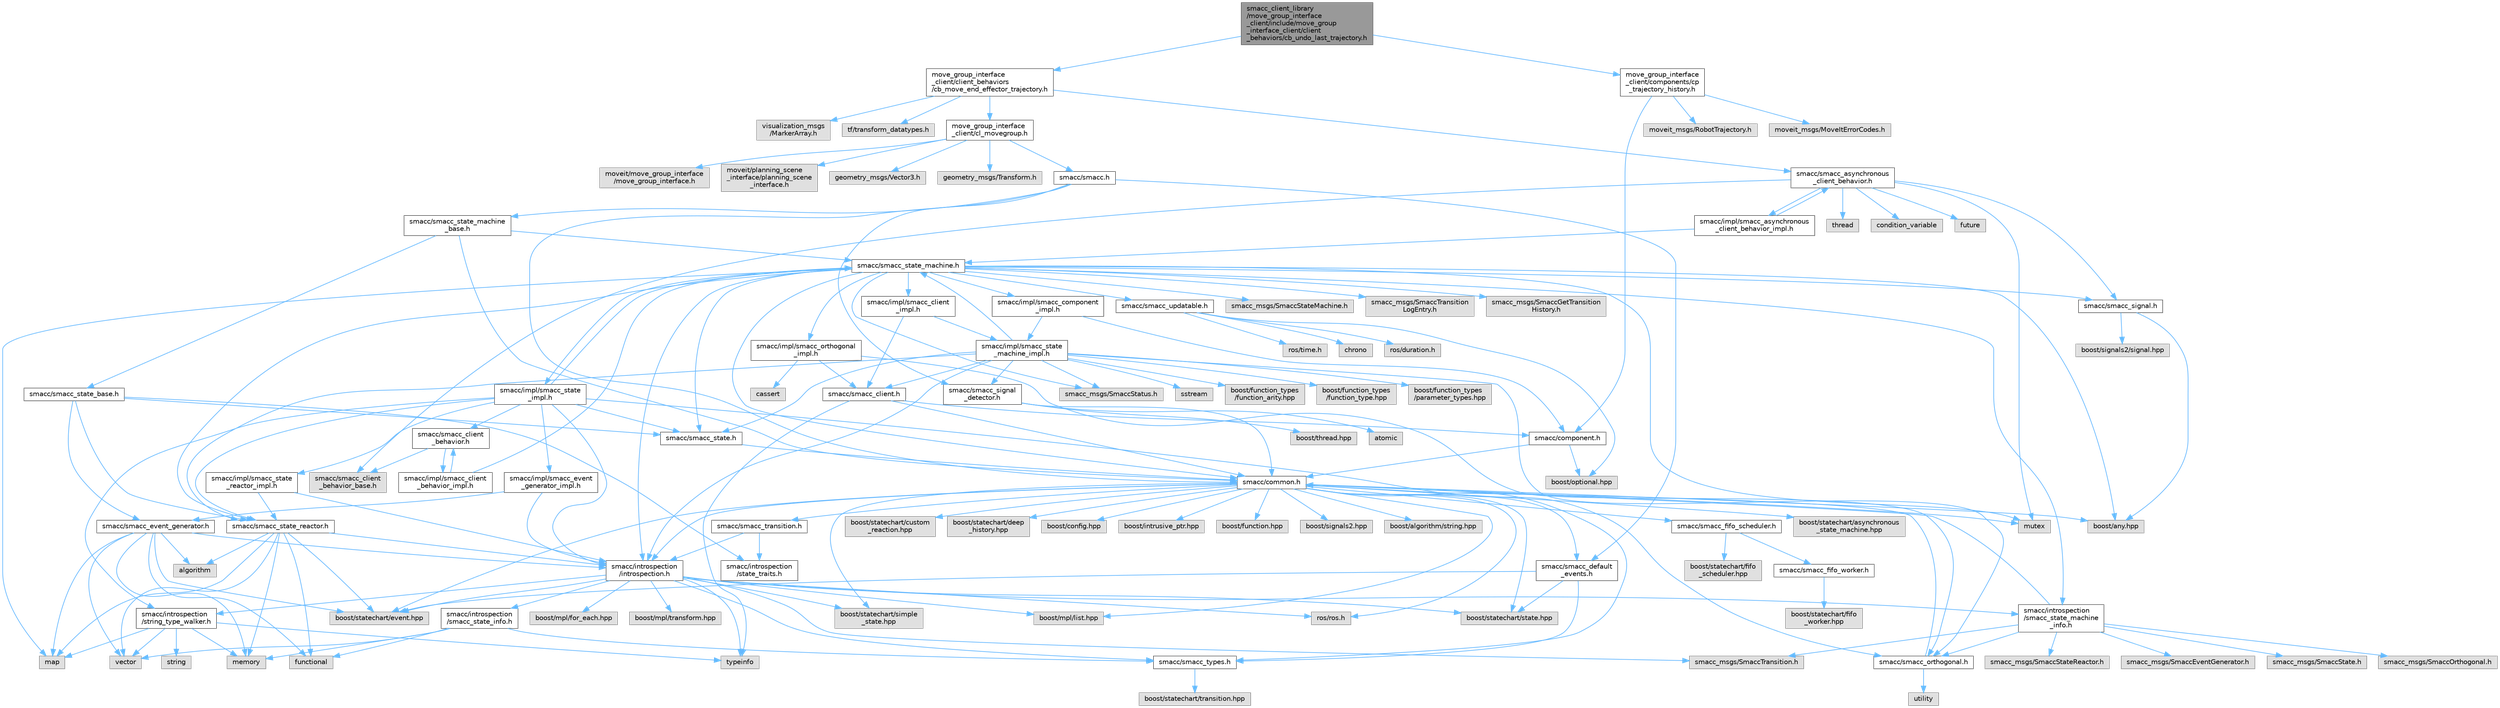 digraph "smacc_client_library/move_group_interface_client/include/move_group_interface_client/client_behaviors/cb_undo_last_trajectory.h"
{
 // LATEX_PDF_SIZE
  bgcolor="transparent";
  edge [fontname=Helvetica,fontsize=10,labelfontname=Helvetica,labelfontsize=10];
  node [fontname=Helvetica,fontsize=10,shape=box,height=0.2,width=0.4];
  Node1 [label="smacc_client_library\l/move_group_interface\l_client/include/move_group\l_interface_client/client\l_behaviors/cb_undo_last_trajectory.h",height=0.2,width=0.4,color="gray40", fillcolor="grey60", style="filled", fontcolor="black",tooltip=" "];
  Node1 -> Node2 [color="steelblue1",style="solid"];
  Node2 [label="move_group_interface\l_client/client_behaviors\l/cb_move_end_effector_trajectory.h",height=0.2,width=0.4,color="grey40", fillcolor="white", style="filled",URL="$cb__move__end__effector__trajectory_8h.html",tooltip=" "];
  Node2 -> Node3 [color="steelblue1",style="solid"];
  Node3 [label="smacc/smacc_asynchronous\l_client_behavior.h",height=0.2,width=0.4,color="grey40", fillcolor="white", style="filled",URL="$smacc__asynchronous__client__behavior_8h.html",tooltip=" "];
  Node3 -> Node4 [color="steelblue1",style="solid"];
  Node4 [label="smacc/smacc_client\l_behavior_base.h",height=0.2,width=0.4,color="grey60", fillcolor="#E0E0E0", style="filled",tooltip=" "];
  Node3 -> Node5 [color="steelblue1",style="solid"];
  Node5 [label="smacc/smacc_signal.h",height=0.2,width=0.4,color="grey40", fillcolor="white", style="filled",URL="$smacc__signal_8h.html",tooltip=" "];
  Node5 -> Node6 [color="steelblue1",style="solid"];
  Node6 [label="boost/signals2/signal.hpp",height=0.2,width=0.4,color="grey60", fillcolor="#E0E0E0", style="filled",tooltip=" "];
  Node5 -> Node7 [color="steelblue1",style="solid"];
  Node7 [label="boost/any.hpp",height=0.2,width=0.4,color="grey60", fillcolor="#E0E0E0", style="filled",tooltip=" "];
  Node3 -> Node8 [color="steelblue1",style="solid"];
  Node8 [label="thread",height=0.2,width=0.4,color="grey60", fillcolor="#E0E0E0", style="filled",tooltip=" "];
  Node3 -> Node9 [color="steelblue1",style="solid"];
  Node9 [label="condition_variable",height=0.2,width=0.4,color="grey60", fillcolor="#E0E0E0", style="filled",tooltip=" "];
  Node3 -> Node10 [color="steelblue1",style="solid"];
  Node10 [label="mutex",height=0.2,width=0.4,color="grey60", fillcolor="#E0E0E0", style="filled",tooltip=" "];
  Node3 -> Node11 [color="steelblue1",style="solid"];
  Node11 [label="future",height=0.2,width=0.4,color="grey60", fillcolor="#E0E0E0", style="filled",tooltip=" "];
  Node3 -> Node12 [color="steelblue1",style="solid"];
  Node12 [label="smacc/impl/smacc_asynchronous\l_client_behavior_impl.h",height=0.2,width=0.4,color="grey40", fillcolor="white", style="filled",URL="$smacc__asynchronous__client__behavior__impl_8h.html",tooltip=" "];
  Node12 -> Node3 [color="steelblue1",style="solid"];
  Node12 -> Node13 [color="steelblue1",style="solid"];
  Node13 [label="smacc/smacc_state_machine.h",height=0.2,width=0.4,color="grey40", fillcolor="white", style="filled",URL="$smacc__state__machine_8h.html",tooltip=" "];
  Node13 -> Node7 [color="steelblue1",style="solid"];
  Node13 -> Node14 [color="steelblue1",style="solid"];
  Node14 [label="map",height=0.2,width=0.4,color="grey60", fillcolor="#E0E0E0", style="filled",tooltip=" "];
  Node13 -> Node10 [color="steelblue1",style="solid"];
  Node13 -> Node15 [color="steelblue1",style="solid"];
  Node15 [label="smacc/common.h",height=0.2,width=0.4,color="grey40", fillcolor="white", style="filled",URL="$common_8h.html",tooltip=" "];
  Node15 -> Node16 [color="steelblue1",style="solid"];
  Node16 [label="boost/statechart/state.hpp",height=0.2,width=0.4,color="grey60", fillcolor="#E0E0E0", style="filled",tooltip=" "];
  Node15 -> Node17 [color="steelblue1",style="solid"];
  Node17 [label="boost/statechart/simple\l_state.hpp",height=0.2,width=0.4,color="grey60", fillcolor="#E0E0E0", style="filled",tooltip=" "];
  Node15 -> Node18 [color="steelblue1",style="solid"];
  Node18 [label="boost/statechart/event.hpp",height=0.2,width=0.4,color="grey60", fillcolor="#E0E0E0", style="filled",tooltip=" "];
  Node15 -> Node19 [color="steelblue1",style="solid"];
  Node19 [label="boost/statechart/asynchronous\l_state_machine.hpp",height=0.2,width=0.4,color="grey60", fillcolor="#E0E0E0", style="filled",tooltip=" "];
  Node15 -> Node20 [color="steelblue1",style="solid"];
  Node20 [label="boost/statechart/custom\l_reaction.hpp",height=0.2,width=0.4,color="grey60", fillcolor="#E0E0E0", style="filled",tooltip=" "];
  Node15 -> Node21 [color="steelblue1",style="solid"];
  Node21 [label="boost/statechart/deep\l_history.hpp",height=0.2,width=0.4,color="grey60", fillcolor="#E0E0E0", style="filled",tooltip=" "];
  Node15 -> Node22 [color="steelblue1",style="solid"];
  Node22 [label="boost/config.hpp",height=0.2,width=0.4,color="grey60", fillcolor="#E0E0E0", style="filled",tooltip=" "];
  Node15 -> Node23 [color="steelblue1",style="solid"];
  Node23 [label="boost/intrusive_ptr.hpp",height=0.2,width=0.4,color="grey60", fillcolor="#E0E0E0", style="filled",tooltip=" "];
  Node15 -> Node24 [color="steelblue1",style="solid"];
  Node24 [label="boost/function.hpp",height=0.2,width=0.4,color="grey60", fillcolor="#E0E0E0", style="filled",tooltip=" "];
  Node15 -> Node25 [color="steelblue1",style="solid"];
  Node25 [label="boost/signals2.hpp",height=0.2,width=0.4,color="grey60", fillcolor="#E0E0E0", style="filled",tooltip=" "];
  Node15 -> Node26 [color="steelblue1",style="solid"];
  Node26 [label="boost/mpl/list.hpp",height=0.2,width=0.4,color="grey60", fillcolor="#E0E0E0", style="filled",tooltip=" "];
  Node15 -> Node7 [color="steelblue1",style="solid"];
  Node15 -> Node27 [color="steelblue1",style="solid"];
  Node27 [label="boost/algorithm/string.hpp",height=0.2,width=0.4,color="grey60", fillcolor="#E0E0E0", style="filled",tooltip=" "];
  Node15 -> Node10 [color="steelblue1",style="solid"];
  Node15 -> Node28 [color="steelblue1",style="solid"];
  Node28 [label="ros/ros.h",height=0.2,width=0.4,color="grey60", fillcolor="#E0E0E0", style="filled",tooltip=" "];
  Node15 -> Node29 [color="steelblue1",style="solid"];
  Node29 [label="smacc/smacc_fifo_scheduler.h",height=0.2,width=0.4,color="grey40", fillcolor="white", style="filled",URL="$smacc__fifo__scheduler_8h.html",tooltip=" "];
  Node29 -> Node30 [color="steelblue1",style="solid"];
  Node30 [label="boost/statechart/fifo\l_scheduler.hpp",height=0.2,width=0.4,color="grey60", fillcolor="#E0E0E0", style="filled",tooltip=" "];
  Node29 -> Node31 [color="steelblue1",style="solid"];
  Node31 [label="smacc/smacc_fifo_worker.h",height=0.2,width=0.4,color="grey40", fillcolor="white", style="filled",URL="$smacc__fifo__worker_8h.html",tooltip=" "];
  Node31 -> Node32 [color="steelblue1",style="solid"];
  Node32 [label="boost/statechart/fifo\l_worker.hpp",height=0.2,width=0.4,color="grey60", fillcolor="#E0E0E0", style="filled",tooltip=" "];
  Node15 -> Node33 [color="steelblue1",style="solid"];
  Node33 [label="smacc/smacc_types.h",height=0.2,width=0.4,color="grey40", fillcolor="white", style="filled",URL="$smacc__types_8h.html",tooltip=" "];
  Node33 -> Node34 [color="steelblue1",style="solid"];
  Node34 [label="boost/statechart/transition.hpp",height=0.2,width=0.4,color="grey60", fillcolor="#E0E0E0", style="filled",tooltip=" "];
  Node15 -> Node35 [color="steelblue1",style="solid"];
  Node35 [label="smacc/introspection\l/introspection.h",height=0.2,width=0.4,color="grey40", fillcolor="white", style="filled",URL="$introspection_8h.html",tooltip=" "];
  Node35 -> Node16 [color="steelblue1",style="solid"];
  Node35 -> Node17 [color="steelblue1",style="solid"];
  Node35 -> Node18 [color="steelblue1",style="solid"];
  Node35 -> Node28 [color="steelblue1",style="solid"];
  Node35 -> Node36 [color="steelblue1",style="solid"];
  Node36 [label="typeinfo",height=0.2,width=0.4,color="grey60", fillcolor="#E0E0E0", style="filled",tooltip=" "];
  Node35 -> Node26 [color="steelblue1",style="solid"];
  Node35 -> Node37 [color="steelblue1",style="solid"];
  Node37 [label="boost/mpl/for_each.hpp",height=0.2,width=0.4,color="grey60", fillcolor="#E0E0E0", style="filled",tooltip=" "];
  Node35 -> Node38 [color="steelblue1",style="solid"];
  Node38 [label="boost/mpl/transform.hpp",height=0.2,width=0.4,color="grey60", fillcolor="#E0E0E0", style="filled",tooltip=" "];
  Node35 -> Node33 [color="steelblue1",style="solid"];
  Node35 -> Node39 [color="steelblue1",style="solid"];
  Node39 [label="smacc/introspection\l/string_type_walker.h",height=0.2,width=0.4,color="grey40", fillcolor="white", style="filled",URL="$string__type__walker_8h.html",tooltip=" "];
  Node39 -> Node40 [color="steelblue1",style="solid"];
  Node40 [label="string",height=0.2,width=0.4,color="grey60", fillcolor="#E0E0E0", style="filled",tooltip=" "];
  Node39 -> Node41 [color="steelblue1",style="solid"];
  Node41 [label="memory",height=0.2,width=0.4,color="grey60", fillcolor="#E0E0E0", style="filled",tooltip=" "];
  Node39 -> Node42 [color="steelblue1",style="solid"];
  Node42 [label="vector",height=0.2,width=0.4,color="grey60", fillcolor="#E0E0E0", style="filled",tooltip=" "];
  Node39 -> Node36 [color="steelblue1",style="solid"];
  Node39 -> Node14 [color="steelblue1",style="solid"];
  Node35 -> Node43 [color="steelblue1",style="solid"];
  Node43 [label="smacc/introspection\l/smacc_state_info.h",height=0.2,width=0.4,color="grey40", fillcolor="white", style="filled",URL="$smacc__state__info_8h.html",tooltip=" "];
  Node43 -> Node41 [color="steelblue1",style="solid"];
  Node43 -> Node44 [color="steelblue1",style="solid"];
  Node44 [label="functional",height=0.2,width=0.4,color="grey60", fillcolor="#E0E0E0", style="filled",tooltip=" "];
  Node43 -> Node42 [color="steelblue1",style="solid"];
  Node43 -> Node33 [color="steelblue1",style="solid"];
  Node35 -> Node45 [color="steelblue1",style="solid"];
  Node45 [label="smacc_msgs/SmaccTransition.h",height=0.2,width=0.4,color="grey60", fillcolor="#E0E0E0", style="filled",tooltip=" "];
  Node35 -> Node46 [color="steelblue1",style="solid"];
  Node46 [label="smacc/introspection\l/smacc_state_machine\l_info.h",height=0.2,width=0.4,color="grey40", fillcolor="white", style="filled",URL="$smacc__state__machine__info_8h.html",tooltip=" "];
  Node46 -> Node15 [color="steelblue1",style="solid"];
  Node46 -> Node47 [color="steelblue1",style="solid"];
  Node47 [label="smacc/smacc_orthogonal.h",height=0.2,width=0.4,color="grey40", fillcolor="white", style="filled",URL="$smacc__orthogonal_8h.html",tooltip=" "];
  Node47 -> Node15 [color="steelblue1",style="solid"];
  Node47 -> Node48 [color="steelblue1",style="solid"];
  Node48 [label="utility",height=0.2,width=0.4,color="grey60", fillcolor="#E0E0E0", style="filled",tooltip=" "];
  Node46 -> Node49 [color="steelblue1",style="solid"];
  Node49 [label="smacc_msgs/SmaccState.h",height=0.2,width=0.4,color="grey60", fillcolor="#E0E0E0", style="filled",tooltip=" "];
  Node46 -> Node45 [color="steelblue1",style="solid"];
  Node46 -> Node50 [color="steelblue1",style="solid"];
  Node50 [label="smacc_msgs/SmaccOrthogonal.h",height=0.2,width=0.4,color="grey60", fillcolor="#E0E0E0", style="filled",tooltip=" "];
  Node46 -> Node51 [color="steelblue1",style="solid"];
  Node51 [label="smacc_msgs/SmaccStateReactor.h",height=0.2,width=0.4,color="grey60", fillcolor="#E0E0E0", style="filled",tooltip=" "];
  Node46 -> Node52 [color="steelblue1",style="solid"];
  Node52 [label="smacc_msgs/SmaccEventGenerator.h",height=0.2,width=0.4,color="grey60", fillcolor="#E0E0E0", style="filled",tooltip=" "];
  Node15 -> Node53 [color="steelblue1",style="solid"];
  Node53 [label="smacc/smacc_default\l_events.h",height=0.2,width=0.4,color="grey40", fillcolor="white", style="filled",URL="$smacc__default__events_8h.html",tooltip=" "];
  Node53 -> Node16 [color="steelblue1",style="solid"];
  Node53 -> Node18 [color="steelblue1",style="solid"];
  Node53 -> Node33 [color="steelblue1",style="solid"];
  Node15 -> Node54 [color="steelblue1",style="solid"];
  Node54 [label="smacc/smacc_transition.h",height=0.2,width=0.4,color="grey40", fillcolor="white", style="filled",URL="$smacc__transition_8h.html",tooltip=" "];
  Node54 -> Node35 [color="steelblue1",style="solid"];
  Node54 -> Node55 [color="steelblue1",style="solid"];
  Node55 [label="smacc/introspection\l/state_traits.h",height=0.2,width=0.4,color="grey40", fillcolor="white", style="filled",URL="$state__traits_8h.html",tooltip=" "];
  Node13 -> Node35 [color="steelblue1",style="solid"];
  Node13 -> Node46 [color="steelblue1",style="solid"];
  Node13 -> Node56 [color="steelblue1",style="solid"];
  Node56 [label="smacc/smacc_updatable.h",height=0.2,width=0.4,color="grey40", fillcolor="white", style="filled",URL="$smacc__updatable_8h.html",tooltip=" "];
  Node56 -> Node57 [color="steelblue1",style="solid"];
  Node57 [label="chrono",height=0.2,width=0.4,color="grey60", fillcolor="#E0E0E0", style="filled",tooltip=" "];
  Node56 -> Node58 [color="steelblue1",style="solid"];
  Node58 [label="boost/optional.hpp",height=0.2,width=0.4,color="grey60", fillcolor="#E0E0E0", style="filled",tooltip=" "];
  Node56 -> Node59 [color="steelblue1",style="solid"];
  Node59 [label="ros/duration.h",height=0.2,width=0.4,color="grey60", fillcolor="#E0E0E0", style="filled",tooltip=" "];
  Node56 -> Node60 [color="steelblue1",style="solid"];
  Node60 [label="ros/time.h",height=0.2,width=0.4,color="grey60", fillcolor="#E0E0E0", style="filled",tooltip=" "];
  Node13 -> Node5 [color="steelblue1",style="solid"];
  Node13 -> Node61 [color="steelblue1",style="solid"];
  Node61 [label="smacc_msgs/SmaccStateMachine.h",height=0.2,width=0.4,color="grey60", fillcolor="#E0E0E0", style="filled",tooltip=" "];
  Node13 -> Node62 [color="steelblue1",style="solid"];
  Node62 [label="smacc_msgs/SmaccTransition\lLogEntry.h",height=0.2,width=0.4,color="grey60", fillcolor="#E0E0E0", style="filled",tooltip=" "];
  Node13 -> Node63 [color="steelblue1",style="solid"];
  Node63 [label="smacc_msgs/SmaccStatus.h",height=0.2,width=0.4,color="grey60", fillcolor="#E0E0E0", style="filled",tooltip=" "];
  Node13 -> Node64 [color="steelblue1",style="solid"];
  Node64 [label="smacc_msgs/SmaccGetTransition\lHistory.h",height=0.2,width=0.4,color="grey60", fillcolor="#E0E0E0", style="filled",tooltip=" "];
  Node13 -> Node65 [color="steelblue1",style="solid"];
  Node65 [label="smacc/smacc_state.h",height=0.2,width=0.4,color="grey40", fillcolor="white", style="filled",URL="$smacc__state_8h.html",tooltip=" "];
  Node65 -> Node15 [color="steelblue1",style="solid"];
  Node13 -> Node66 [color="steelblue1",style="solid"];
  Node66 [label="smacc/smacc_state_reactor.h",height=0.2,width=0.4,color="grey40", fillcolor="white", style="filled",URL="$smacc__state__reactor_8h.html",tooltip=" "];
  Node66 -> Node44 [color="steelblue1",style="solid"];
  Node66 -> Node41 [color="steelblue1",style="solid"];
  Node66 -> Node42 [color="steelblue1",style="solid"];
  Node66 -> Node67 [color="steelblue1",style="solid"];
  Node67 [label="algorithm",height=0.2,width=0.4,color="grey60", fillcolor="#E0E0E0", style="filled",tooltip=" "];
  Node66 -> Node35 [color="steelblue1",style="solid"];
  Node66 -> Node18 [color="steelblue1",style="solid"];
  Node66 -> Node14 [color="steelblue1",style="solid"];
  Node13 -> Node68 [color="steelblue1",style="solid"];
  Node68 [label="smacc/impl/smacc_state\l_impl.h",height=0.2,width=0.4,color="grey40", fillcolor="white", style="filled",URL="$smacc__state__impl_8h.html",tooltip=" "];
  Node68 -> Node65 [color="steelblue1",style="solid"];
  Node68 -> Node47 [color="steelblue1",style="solid"];
  Node68 -> Node69 [color="steelblue1",style="solid"];
  Node69 [label="smacc/smacc_client\l_behavior.h",height=0.2,width=0.4,color="grey40", fillcolor="white", style="filled",URL="$smacc__client__behavior_8h.html",tooltip=" "];
  Node69 -> Node4 [color="steelblue1",style="solid"];
  Node69 -> Node70 [color="steelblue1",style="solid"];
  Node70 [label="smacc/impl/smacc_client\l_behavior_impl.h",height=0.2,width=0.4,color="grey40", fillcolor="white", style="filled",URL="$smacc__client__behavior__impl_8h.html",tooltip=" "];
  Node70 -> Node69 [color="steelblue1",style="solid"];
  Node70 -> Node13 [color="steelblue1",style="solid"];
  Node68 -> Node35 [color="steelblue1",style="solid"];
  Node68 -> Node66 [color="steelblue1",style="solid"];
  Node68 -> Node39 [color="steelblue1",style="solid"];
  Node68 -> Node13 [color="steelblue1",style="solid"];
  Node68 -> Node71 [color="steelblue1",style="solid"];
  Node71 [label="smacc/impl/smacc_state\l_reactor_impl.h",height=0.2,width=0.4,color="grey40", fillcolor="white", style="filled",URL="$smacc__state__reactor__impl_8h.html",tooltip=" "];
  Node71 -> Node66 [color="steelblue1",style="solid"];
  Node71 -> Node35 [color="steelblue1",style="solid"];
  Node68 -> Node72 [color="steelblue1",style="solid"];
  Node72 [label="smacc/impl/smacc_event\l_generator_impl.h",height=0.2,width=0.4,color="grey40", fillcolor="white", style="filled",URL="$smacc__event__generator__impl_8h.html",tooltip=" "];
  Node72 -> Node73 [color="steelblue1",style="solid"];
  Node73 [label="smacc/smacc_event_generator.h",height=0.2,width=0.4,color="grey40", fillcolor="white", style="filled",URL="$smacc__event__generator_8h.html",tooltip=" "];
  Node73 -> Node44 [color="steelblue1",style="solid"];
  Node73 -> Node41 [color="steelblue1",style="solid"];
  Node73 -> Node42 [color="steelblue1",style="solid"];
  Node73 -> Node67 [color="steelblue1",style="solid"];
  Node73 -> Node35 [color="steelblue1",style="solid"];
  Node73 -> Node18 [color="steelblue1",style="solid"];
  Node73 -> Node14 [color="steelblue1",style="solid"];
  Node72 -> Node35 [color="steelblue1",style="solid"];
  Node13 -> Node74 [color="steelblue1",style="solid"];
  Node74 [label="smacc/impl/smacc_client\l_impl.h",height=0.2,width=0.4,color="grey40", fillcolor="white", style="filled",URL="$smacc__client__impl_8h.html",tooltip=" "];
  Node74 -> Node75 [color="steelblue1",style="solid"];
  Node75 [label="smacc/smacc_client.h",height=0.2,width=0.4,color="grey40", fillcolor="white", style="filled",URL="$smacc__client_8h.html",tooltip=" "];
  Node75 -> Node15 [color="steelblue1",style="solid"];
  Node75 -> Node76 [color="steelblue1",style="solid"];
  Node76 [label="smacc/component.h",height=0.2,width=0.4,color="grey40", fillcolor="white", style="filled",URL="$component_8h.html",tooltip=" "];
  Node76 -> Node15 [color="steelblue1",style="solid"];
  Node76 -> Node58 [color="steelblue1",style="solid"];
  Node75 -> Node36 [color="steelblue1",style="solid"];
  Node74 -> Node77 [color="steelblue1",style="solid"];
  Node77 [label="smacc/impl/smacc_state\l_machine_impl.h",height=0.2,width=0.4,color="grey40", fillcolor="white", style="filled",URL="$smacc__state__machine__impl_8h.html",tooltip=" "];
  Node77 -> Node13 [color="steelblue1",style="solid"];
  Node77 -> Node75 [color="steelblue1",style="solid"];
  Node77 -> Node47 [color="steelblue1",style="solid"];
  Node77 -> Node65 [color="steelblue1",style="solid"];
  Node77 -> Node35 [color="steelblue1",style="solid"];
  Node77 -> Node78 [color="steelblue1",style="solid"];
  Node78 [label="smacc/smacc_signal\l_detector.h",height=0.2,width=0.4,color="grey40", fillcolor="white", style="filled",URL="$smacc__signal__detector_8h.html",tooltip=" "];
  Node78 -> Node79 [color="steelblue1",style="solid"];
  Node79 [label="boost/thread.hpp",height=0.2,width=0.4,color="grey60", fillcolor="#E0E0E0", style="filled",tooltip=" "];
  Node78 -> Node15 [color="steelblue1",style="solid"];
  Node78 -> Node80 [color="steelblue1",style="solid"];
  Node80 [label="atomic",height=0.2,width=0.4,color="grey60", fillcolor="#E0E0E0", style="filled",tooltip=" "];
  Node77 -> Node66 [color="steelblue1",style="solid"];
  Node77 -> Node63 [color="steelblue1",style="solid"];
  Node77 -> Node81 [color="steelblue1",style="solid"];
  Node81 [label="sstream",height=0.2,width=0.4,color="grey60", fillcolor="#E0E0E0", style="filled",tooltip=" "];
  Node77 -> Node82 [color="steelblue1",style="solid"];
  Node82 [label="boost/function_types\l/function_arity.hpp",height=0.2,width=0.4,color="grey60", fillcolor="#E0E0E0", style="filled",tooltip=" "];
  Node77 -> Node83 [color="steelblue1",style="solid"];
  Node83 [label="boost/function_types\l/function_type.hpp",height=0.2,width=0.4,color="grey60", fillcolor="#E0E0E0", style="filled",tooltip=" "];
  Node77 -> Node84 [color="steelblue1",style="solid"];
  Node84 [label="boost/function_types\l/parameter_types.hpp",height=0.2,width=0.4,color="grey60", fillcolor="#E0E0E0", style="filled",tooltip=" "];
  Node13 -> Node85 [color="steelblue1",style="solid"];
  Node85 [label="smacc/impl/smacc_component\l_impl.h",height=0.2,width=0.4,color="grey40", fillcolor="white", style="filled",URL="$smacc__component__impl_8h.html",tooltip=" "];
  Node85 -> Node76 [color="steelblue1",style="solid"];
  Node85 -> Node77 [color="steelblue1",style="solid"];
  Node13 -> Node86 [color="steelblue1",style="solid"];
  Node86 [label="smacc/impl/smacc_orthogonal\l_impl.h",height=0.2,width=0.4,color="grey40", fillcolor="white", style="filled",URL="$smacc__orthogonal__impl_8h.html",tooltip=" "];
  Node86 -> Node47 [color="steelblue1",style="solid"];
  Node86 -> Node75 [color="steelblue1",style="solid"];
  Node86 -> Node87 [color="steelblue1",style="solid"];
  Node87 [label="cassert",height=0.2,width=0.4,color="grey60", fillcolor="#E0E0E0", style="filled",tooltip=" "];
  Node2 -> Node88 [color="steelblue1",style="solid"];
  Node88 [label="move_group_interface\l_client/cl_movegroup.h",height=0.2,width=0.4,color="grey40", fillcolor="white", style="filled",URL="$cl__movegroup_8h.html",tooltip=" "];
  Node88 -> Node89 [color="steelblue1",style="solid"];
  Node89 [label="smacc/smacc.h",height=0.2,width=0.4,color="grey40", fillcolor="white", style="filled",URL="$smacc_8h.html",tooltip=" "];
  Node89 -> Node15 [color="steelblue1",style="solid"];
  Node89 -> Node90 [color="steelblue1",style="solid"];
  Node90 [label="smacc/smacc_state_machine\l_base.h",height=0.2,width=0.4,color="grey40", fillcolor="white", style="filled",URL="$smacc__state__machine__base_8h.html",tooltip=" "];
  Node90 -> Node15 [color="steelblue1",style="solid"];
  Node90 -> Node91 [color="steelblue1",style="solid"];
  Node91 [label="smacc/smacc_state_base.h",height=0.2,width=0.4,color="grey40", fillcolor="white", style="filled",URL="$smacc__state__base_8h.html",tooltip=" "];
  Node91 -> Node65 [color="steelblue1",style="solid"];
  Node91 -> Node66 [color="steelblue1",style="solid"];
  Node91 -> Node73 [color="steelblue1",style="solid"];
  Node91 -> Node55 [color="steelblue1",style="solid"];
  Node90 -> Node13 [color="steelblue1",style="solid"];
  Node89 -> Node78 [color="steelblue1",style="solid"];
  Node89 -> Node53 [color="steelblue1",style="solid"];
  Node88 -> Node92 [color="steelblue1",style="solid"];
  Node92 [label="moveit/move_group_interface\l/move_group_interface.h",height=0.2,width=0.4,color="grey60", fillcolor="#E0E0E0", style="filled",tooltip=" "];
  Node88 -> Node93 [color="steelblue1",style="solid"];
  Node93 [label="moveit/planning_scene\l_interface/planning_scene\l_interface.h",height=0.2,width=0.4,color="grey60", fillcolor="#E0E0E0", style="filled",tooltip=" "];
  Node88 -> Node94 [color="steelblue1",style="solid"];
  Node94 [label="geometry_msgs/Vector3.h",height=0.2,width=0.4,color="grey60", fillcolor="#E0E0E0", style="filled",tooltip=" "];
  Node88 -> Node95 [color="steelblue1",style="solid"];
  Node95 [label="geometry_msgs/Transform.h",height=0.2,width=0.4,color="grey60", fillcolor="#E0E0E0", style="filled",tooltip=" "];
  Node2 -> Node96 [color="steelblue1",style="solid"];
  Node96 [label="visualization_msgs\l/MarkerArray.h",height=0.2,width=0.4,color="grey60", fillcolor="#E0E0E0", style="filled",tooltip=" "];
  Node2 -> Node97 [color="steelblue1",style="solid"];
  Node97 [label="tf/transform_datatypes.h",height=0.2,width=0.4,color="grey60", fillcolor="#E0E0E0", style="filled",tooltip=" "];
  Node1 -> Node98 [color="steelblue1",style="solid"];
  Node98 [label="move_group_interface\l_client/components/cp\l_trajectory_history.h",height=0.2,width=0.4,color="grey40", fillcolor="white", style="filled",URL="$cp__trajectory__history_8h.html",tooltip=" "];
  Node98 -> Node76 [color="steelblue1",style="solid"];
  Node98 -> Node99 [color="steelblue1",style="solid"];
  Node99 [label="moveit_msgs/RobotTrajectory.h",height=0.2,width=0.4,color="grey60", fillcolor="#E0E0E0", style="filled",tooltip=" "];
  Node98 -> Node100 [color="steelblue1",style="solid"];
  Node100 [label="moveit_msgs/MoveItErrorCodes.h",height=0.2,width=0.4,color="grey60", fillcolor="#E0E0E0", style="filled",tooltip=" "];
}

